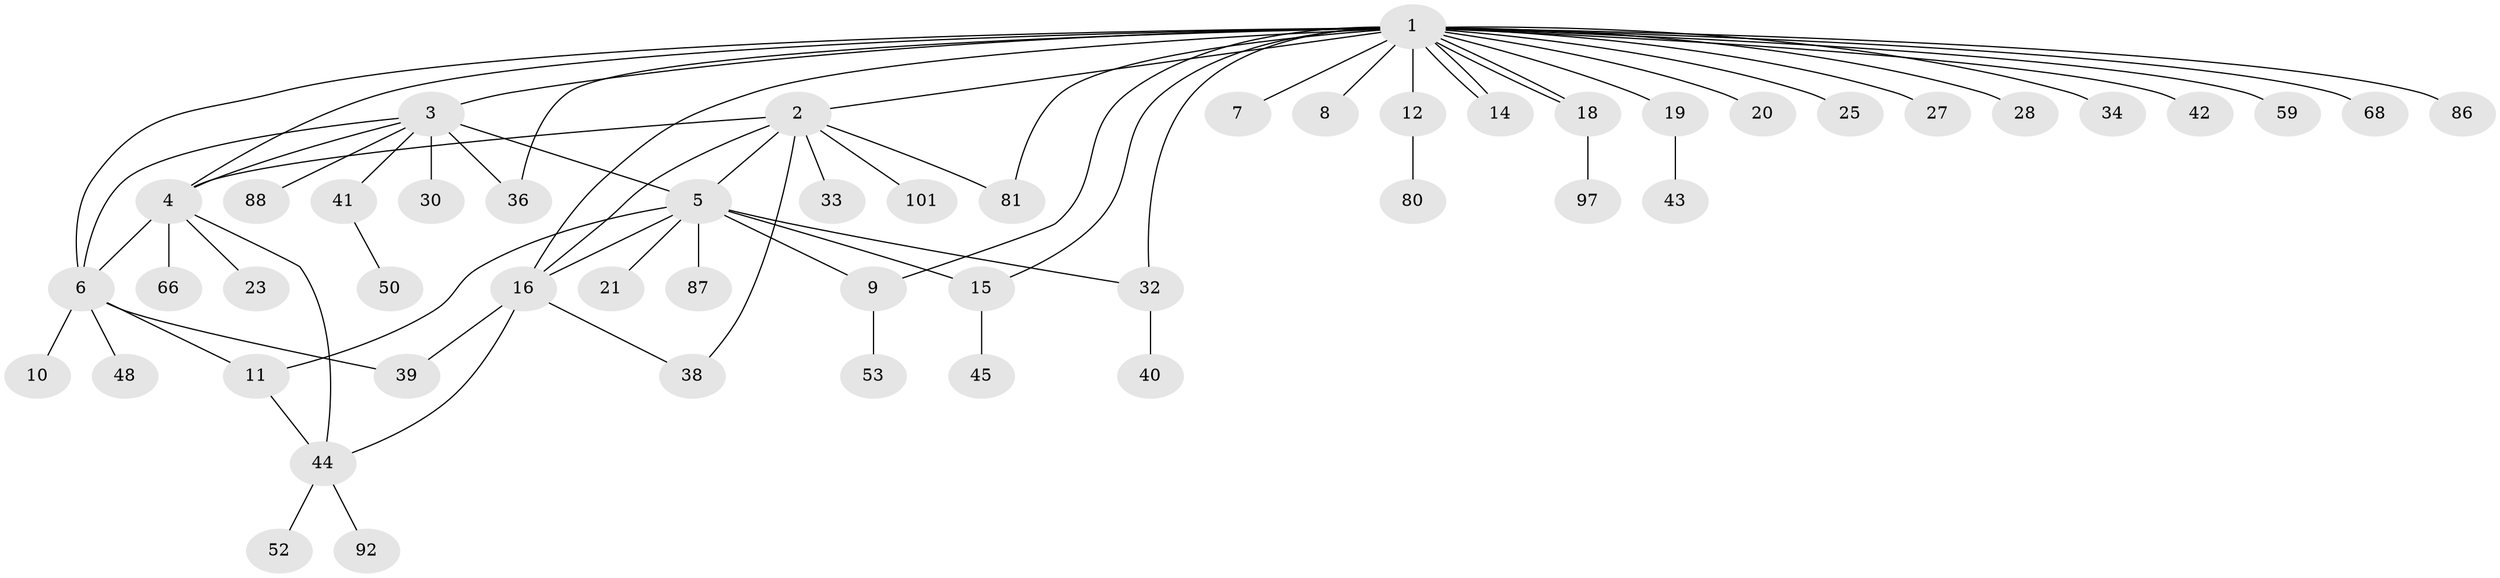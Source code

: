 // original degree distribution, {30: 0.009708737864077669, 8: 0.02912621359223301, 7: 0.009708737864077669, 6: 0.019417475728155338, 11: 0.009708737864077669, 9: 0.009708737864077669, 1: 0.5825242718446602, 3: 0.1650485436893204, 4: 0.019417475728155338, 2: 0.1262135922330097, 5: 0.019417475728155338}
// Generated by graph-tools (version 1.1) at 2025/14/03/09/25 04:14:47]
// undirected, 51 vertices, 69 edges
graph export_dot {
graph [start="1"]
  node [color=gray90,style=filled];
  1 [super="+24"];
  2;
  3 [super="+91+73+62+64"];
  4 [super="+37"];
  5 [super="+13+60+57+58+100+83+54"];
  6 [super="+72+69+31"];
  7;
  8 [super="+93+84"];
  9;
  10;
  11 [super="+22+70"];
  12 [super="+17"];
  14;
  15 [super="+77+79+29"];
  16 [super="+26+76+85+99+102+95"];
  18;
  19 [super="+65"];
  20;
  21;
  23;
  25 [super="+63+47"];
  27;
  28;
  30;
  32 [super="+49"];
  33;
  34;
  36 [super="+74"];
  38;
  39 [super="+56"];
  40 [super="+51"];
  41;
  42;
  43;
  44 [super="+71+90+46"];
  45 [super="+61"];
  48;
  50;
  52;
  53;
  59;
  66;
  68;
  80;
  81;
  86 [super="+94"];
  87;
  88;
  92;
  97;
  101;
  1 -- 2;
  1 -- 3 [weight=2];
  1 -- 7;
  1 -- 8;
  1 -- 9;
  1 -- 12;
  1 -- 14;
  1 -- 14;
  1 -- 15;
  1 -- 16;
  1 -- 18;
  1 -- 18;
  1 -- 19;
  1 -- 20;
  1 -- 25;
  1 -- 27;
  1 -- 28;
  1 -- 32;
  1 -- 34;
  1 -- 36;
  1 -- 42;
  1 -- 59;
  1 -- 68;
  1 -- 81;
  1 -- 86;
  1 -- 4 [weight=2];
  1 -- 6;
  2 -- 4;
  2 -- 5;
  2 -- 33;
  2 -- 38;
  2 -- 81;
  2 -- 101;
  2 -- 16;
  3 -- 30;
  3 -- 41;
  3 -- 36;
  3 -- 5;
  3 -- 6;
  3 -- 4;
  3 -- 88;
  4 -- 6;
  4 -- 23;
  4 -- 66;
  4 -- 44;
  5 -- 21;
  5 -- 32;
  5 -- 16;
  5 -- 87;
  5 -- 11;
  5 -- 9;
  5 -- 15;
  6 -- 10;
  6 -- 11;
  6 -- 39;
  6 -- 48;
  9 -- 53;
  11 -- 44;
  12 -- 80;
  15 -- 45;
  16 -- 38;
  16 -- 44;
  16 -- 39;
  18 -- 97;
  19 -- 43;
  32 -- 40;
  41 -- 50;
  44 -- 52;
  44 -- 92;
}
